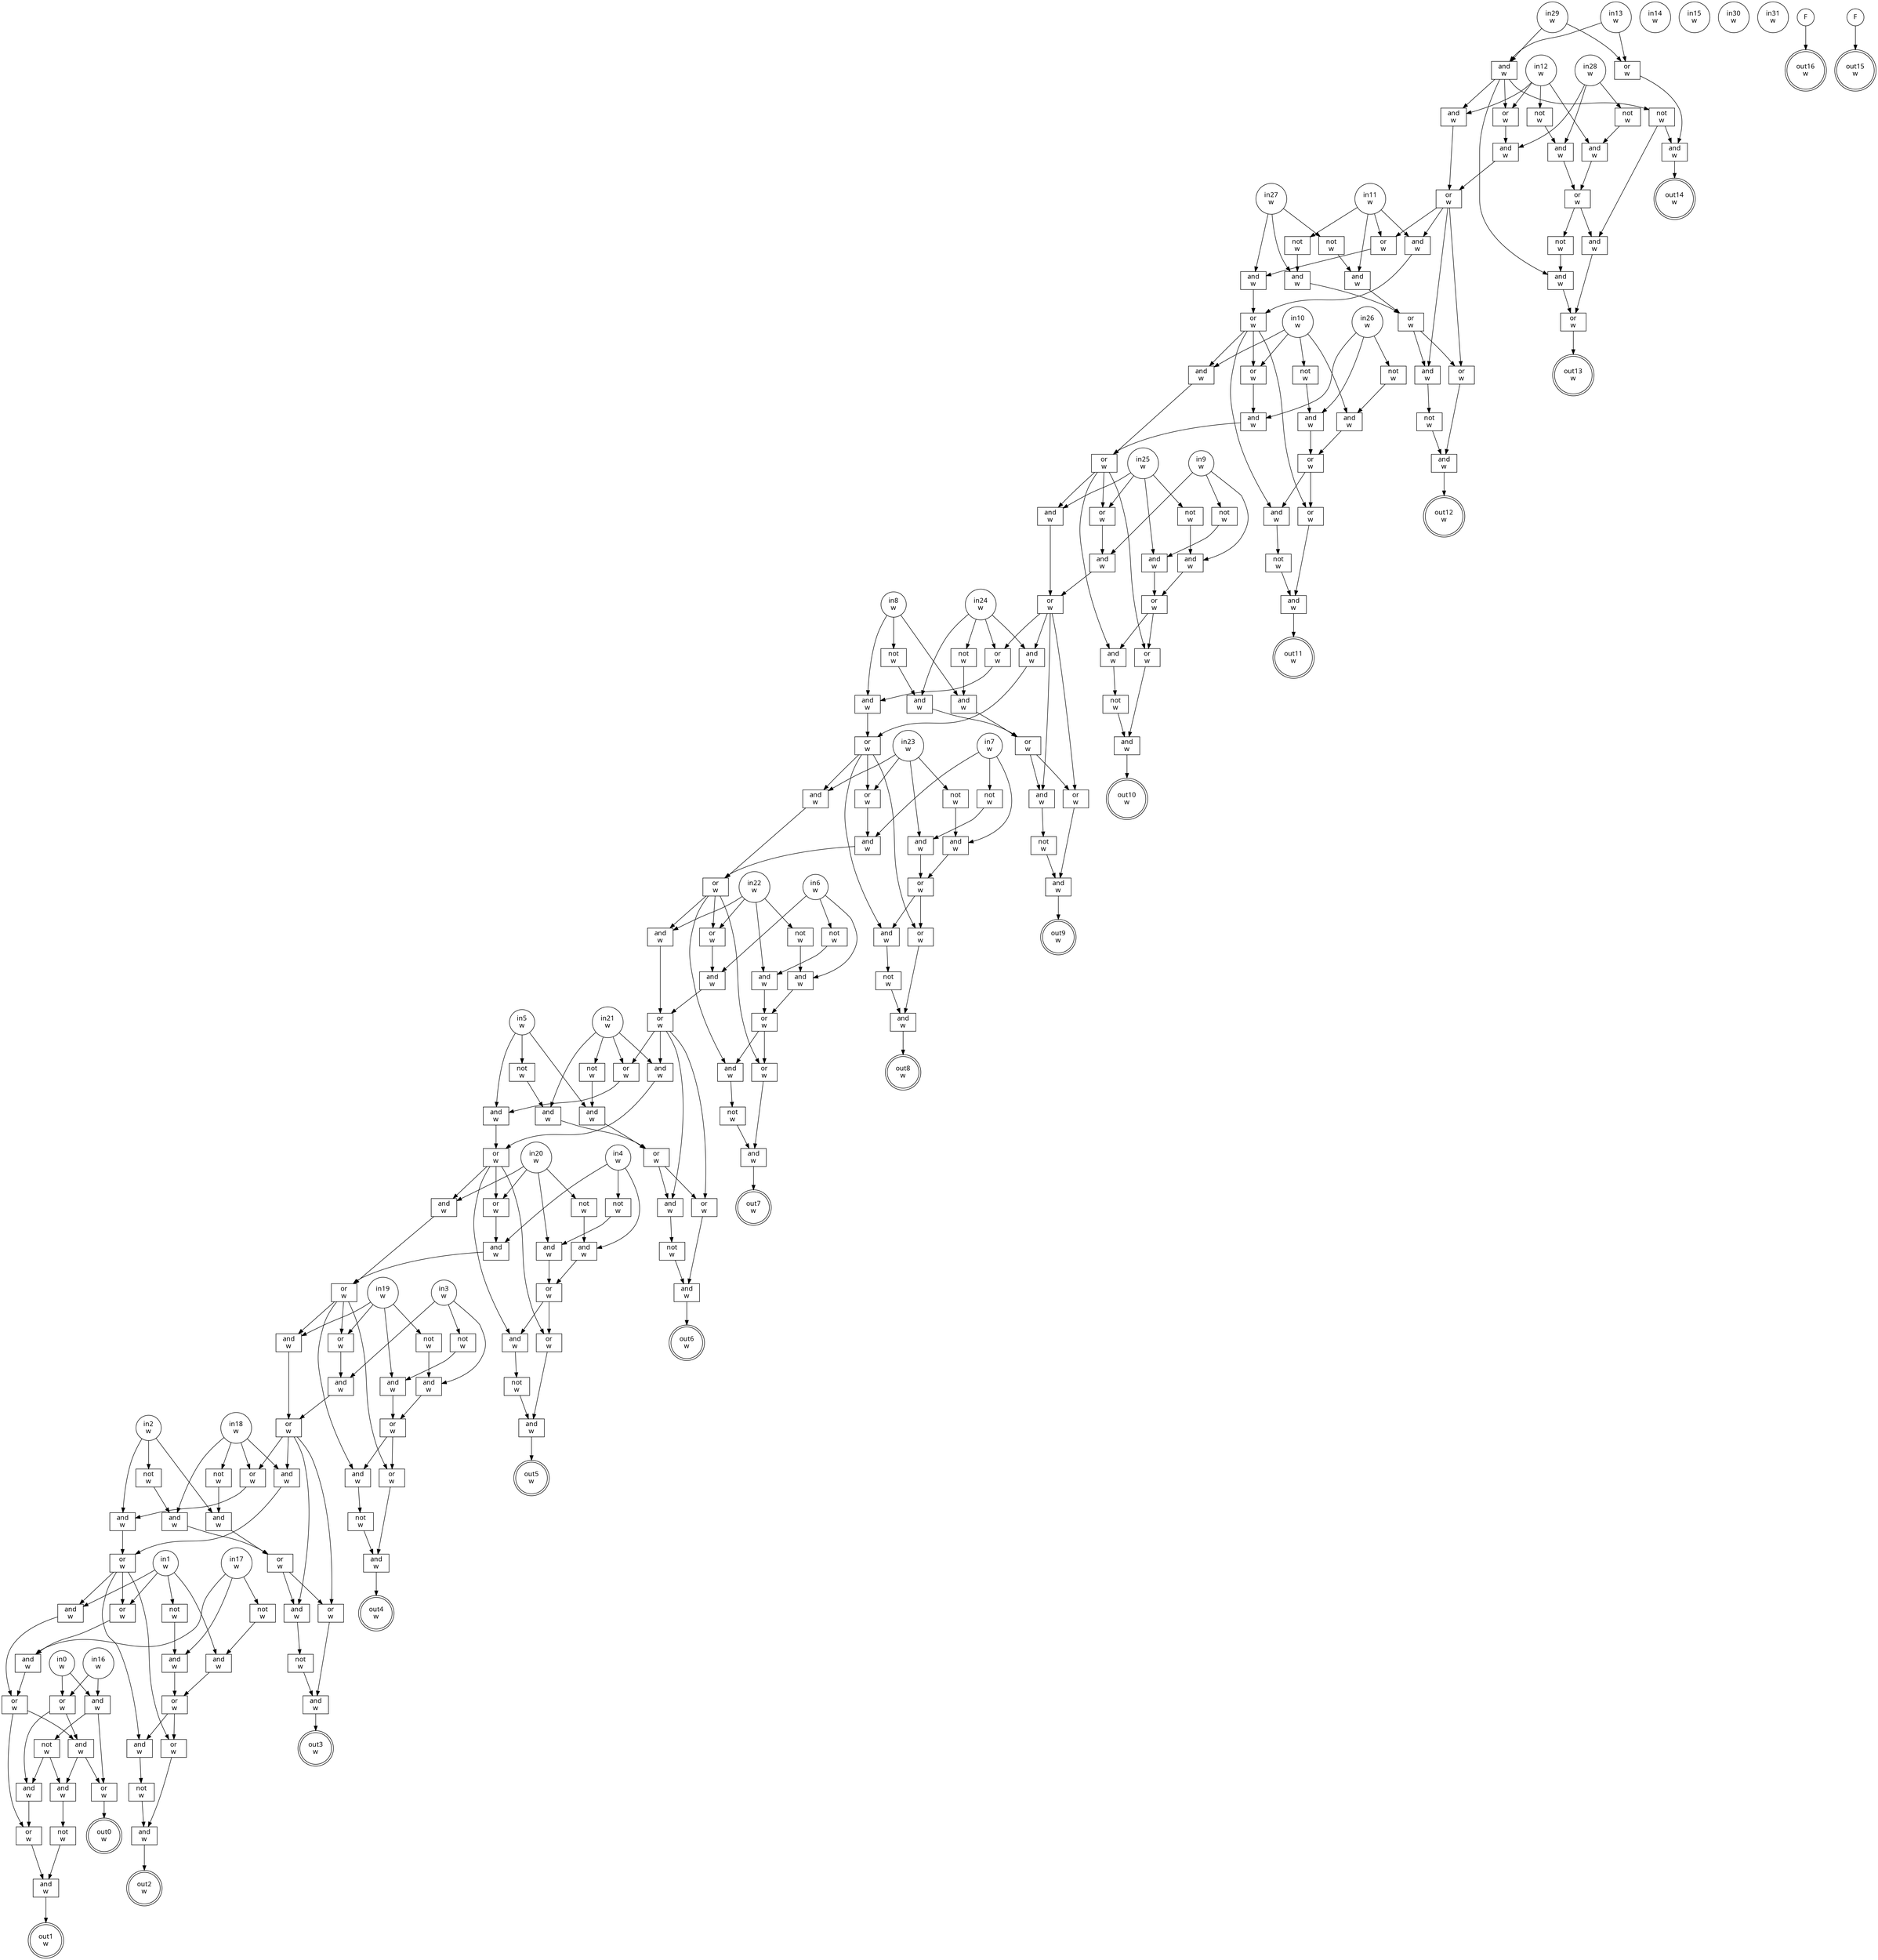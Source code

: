 digraph circuit{
	node [style = filled, fillcolor = white,shape=rect, fontname=geneva]
	g0 [label="in0\nw",shape=circle,fillcolor=white]
	g1 [label="in1\nw",shape=circle,fillcolor=white]
	g2 [label="in2\nw",shape=circle,fillcolor=white]
	g3 [label="in3\nw",shape=circle,fillcolor=white]
	g4 [label="in4\nw",shape=circle,fillcolor=white]
	g5 [label="in5\nw",shape=circle,fillcolor=white]
	g6 [label="in6\nw",shape=circle,fillcolor=white]
	g7 [label="in7\nw",shape=circle,fillcolor=white]
	g8 [label="in8\nw",shape=circle,fillcolor=white]
	g9 [label="in9\nw",shape=circle,fillcolor=white]
	g10 [label="in10\nw",shape=circle,fillcolor=white]
	g11 [label="in11\nw",shape=circle,fillcolor=white]
	g12 [label="in12\nw",shape=circle,fillcolor=white]
	g13 [label="in13\nw",shape=circle,fillcolor=white]
	g14 [label="in14\nw",shape=circle,fillcolor=white]
	g15 [label="in15\nw",shape=circle,fillcolor=white]
	g16 [label="in16\nw",shape=circle,fillcolor=white]
	g17 [label="in17\nw",shape=circle,fillcolor=white]
	g18 [label="in18\nw",shape=circle,fillcolor=white]
	g19 [label="in19\nw",shape=circle,fillcolor=white]
	g20 [label="in20\nw",shape=circle,fillcolor=white]
	g21 [label="in21\nw",shape=circle,fillcolor=white]
	g22 [label="in22\nw",shape=circle,fillcolor=white]
	g23 [label="in23\nw",shape=circle,fillcolor=white]
	g24 [label="in24\nw",shape=circle,fillcolor=white]
	g25 [label="in25\nw",shape=circle,fillcolor=white]
	g26 [label="in26\nw",shape=circle,fillcolor=white]
	g27 [label="in27\nw",shape=circle,fillcolor=white]
	g28 [label="in28\nw",shape=circle,fillcolor=white]
	g29 [label="in29\nw",shape=circle,fillcolor=white]
	g30 [label="in30\nw",shape=circle,fillcolor=white]
	g31 [label="in31\nw",shape=circle,fillcolor=white]
	g32 [label="F",shape=circle,fillcolor=white]
	g33 [label="F",shape=circle,fillcolor=white]
	g34 [label="not\nw",fillcolor=white]
	g35 [label="not\nw",fillcolor=white]
	g36 [label="not\nw",fillcolor=white]
	g37 [label="not\nw",fillcolor=white]
	g38 [label="not\nw",fillcolor=white]
	g39 [label="not\nw",fillcolor=white]
	g40 [label="not\nw",fillcolor=white]
	g41 [label="not\nw",fillcolor=white]
	g42 [label="not\nw",fillcolor=white]
	g43 [label="not\nw",fillcolor=white]
	g44 [label="not\nw",fillcolor=white]
	g45 [label="not\nw",fillcolor=white]
	g46 [label="or\nw",fillcolor=white]
	g47 [label="and\nw",fillcolor=white]
	g48 [label="not\nw",fillcolor=white]
	g49 [label="and\nw",fillcolor=white]
	g50 [label="and\nw",fillcolor=white]
	g51 [label="or\nw",fillcolor=white]
	g52 [label="and\nw",fillcolor=white]
	g53 [label="and\nw",fillcolor=white]
	g54 [label="or\nw",fillcolor=white]
	g55 [label="not\nw",fillcolor=white]
	g56 [label="and\nw",fillcolor=white]
	g57 [label="or\nw",fillcolor=white]
	g58 [label="and\nw",fillcolor=white]
	g59 [label="not\nw",fillcolor=white]
	g60 [label="and\nw",fillcolor=white]
	g61 [label="or\nw",fillcolor=white]
	g62 [label="and\nw",fillcolor=white]
	g63 [label="or\nw",fillcolor=white]
	g64 [label="and\nw",fillcolor=white]
	g65 [label="and\nw",fillcolor=white]
	g66 [label="or\nw",fillcolor=white]
	g67 [label="not\nw",fillcolor=white]
	g68 [label="and\nw",fillcolor=white]
	g69 [label="or\nw",fillcolor=white]
	g70 [label="and\nw",fillcolor=white]
	g71 [label="not\nw",fillcolor=white]
	g72 [label="or\nw",fillcolor=white]
	g73 [label="and\nw",fillcolor=white]
	g74 [label="and\nw",fillcolor=white]
	g75 [label="or\nw",fillcolor=white]
	g76 [label="and\nw",fillcolor=white]
	g77 [label="and\nw",fillcolor=white]
	g78 [label="or\nw",fillcolor=white]
	g79 [label="or\nw",fillcolor=white]
	g80 [label="and\nw",fillcolor=white]
	g81 [label="not\nw",fillcolor=white]
	g82 [label="and\nw",fillcolor=white]
	g83 [label="or\nw",fillcolor=white]
	g84 [label="and\nw",fillcolor=white]
	g85 [label="not\nw",fillcolor=white]
	g86 [label="or\nw",fillcolor=white]
	g87 [label="and\nw",fillcolor=white]
	g88 [label="and\nw",fillcolor=white]
	g89 [label="and\nw",fillcolor=white]
	g90 [label="or\nw",fillcolor=white]
	g91 [label="or\nw",fillcolor=white]
	g92 [label="and\nw",fillcolor=white]
	g93 [label="not\nw",fillcolor=white]
	g94 [label="and\nw",fillcolor=white]
	g95 [label="or\nw",fillcolor=white]
	g96 [label="and\nw",fillcolor=white]
	g97 [label="not\nw",fillcolor=white]
	g98 [label="or\nw",fillcolor=white]
	g99 [label="and\nw",fillcolor=white]
	g100 [label="and\nw",fillcolor=white]
	g101 [label="and\nw",fillcolor=white]
	g102 [label="or\nw",fillcolor=white]
	g103 [label="or\nw",fillcolor=white]
	g104 [label="and\nw",fillcolor=white]
	g105 [label="not\nw",fillcolor=white]
	g106 [label="and\nw",fillcolor=white]
	g107 [label="or\nw",fillcolor=white]
	g108 [label="and\nw",fillcolor=white]
	g109 [label="not\nw",fillcolor=white]
	g110 [label="or\nw",fillcolor=white]
	g111 [label="and\nw",fillcolor=white]
	g112 [label="and\nw",fillcolor=white]
	g113 [label="and\nw",fillcolor=white]
	g114 [label="or\nw",fillcolor=white]
	g115 [label="or\nw",fillcolor=white]
	g116 [label="and\nw",fillcolor=white]
	g117 [label="not\nw",fillcolor=white]
	g118 [label="and\nw",fillcolor=white]
	g119 [label="or\nw",fillcolor=white]
	g120 [label="and\nw",fillcolor=white]
	g121 [label="not\nw",fillcolor=white]
	g122 [label="or\nw",fillcolor=white]
	g123 [label="and\nw",fillcolor=white]
	g124 [label="and\nw",fillcolor=white]
	g125 [label="and\nw",fillcolor=white]
	g126 [label="or\nw",fillcolor=white]
	g127 [label="or\nw",fillcolor=white]
	g128 [label="and\nw",fillcolor=white]
	g129 [label="not\nw",fillcolor=white]
	g130 [label="and\nw",fillcolor=white]
	g131 [label="or\nw",fillcolor=white]
	g132 [label="and\nw",fillcolor=white]
	g133 [label="not\nw",fillcolor=white]
	g134 [label="or\nw",fillcolor=white]
	g135 [label="and\nw",fillcolor=white]
	g136 [label="and\nw",fillcolor=white]
	g137 [label="and\nw",fillcolor=white]
	g138 [label="or\nw",fillcolor=white]
	g139 [label="or\nw",fillcolor=white]
	g140 [label="and\nw",fillcolor=white]
	g141 [label="not\nw",fillcolor=white]
	g142 [label="and\nw",fillcolor=white]
	g143 [label="or\nw",fillcolor=white]
	g144 [label="and\nw",fillcolor=white]
	g145 [label="not\nw",fillcolor=white]
	g146 [label="or\nw",fillcolor=white]
	g147 [label="and\nw",fillcolor=white]
	g148 [label="and\nw",fillcolor=white]
	g149 [label="and\nw",fillcolor=white]
	g150 [label="or\nw",fillcolor=white]
	g151 [label="or\nw",fillcolor=white]
	g152 [label="and\nw",fillcolor=white]
	g153 [label="not\nw",fillcolor=white]
	g154 [label="and\nw",fillcolor=white]
	g155 [label="or\nw",fillcolor=white]
	g156 [label="and\nw",fillcolor=white]
	g157 [label="not\nw",fillcolor=white]
	g158 [label="or\nw",fillcolor=white]
	g159 [label="and\nw",fillcolor=white]
	g160 [label="and\nw",fillcolor=white]
	g161 [label="and\nw",fillcolor=white]
	g162 [label="or\nw",fillcolor=white]
	g163 [label="or\nw",fillcolor=white]
	g164 [label="and\nw",fillcolor=white]
	g165 [label="not\nw",fillcolor=white]
	g166 [label="and\nw",fillcolor=white]
	g167 [label="or\nw",fillcolor=white]
	g168 [label="and\nw",fillcolor=white]
	g169 [label="not\nw",fillcolor=white]
	g170 [label="or\nw",fillcolor=white]
	g171 [label="and\nw",fillcolor=white]
	g172 [label="and\nw",fillcolor=white]
	g173 [label="and\nw",fillcolor=white]
	g174 [label="or\nw",fillcolor=white]
	g175 [label="not\nw",fillcolor=white]
	g176 [label="and\nw",fillcolor=white]
	g177 [label="or\nw",fillcolor=white]
	g178 [label="and\nw",fillcolor=white]
	g179 [label="not\nw",fillcolor=white]
	g180 [label="or\nw",fillcolor=white]
	g181 [label="and\nw",fillcolor=white]
	g182 [label="and\nw",fillcolor=white]
	g183 [label="or\nw",fillcolor=white]
	g184 [label="and\nw",fillcolor=white]
	g185 [label="and\nw",fillcolor=white]
	g186 [label="or\nw",fillcolor=white]
	g187 [label="not\nw",fillcolor=white]
	g188 [label="and\nw",fillcolor=white]
	g189 [label="or\nw",fillcolor=white]
	g190 [label="and\nw",fillcolor=white]
	g191 [label="not\nw",fillcolor=white]
	g192 [label="or\nw",fillcolor=white]
	g193 [label="and\nw",fillcolor=white]
	g194 [label="and\nw",fillcolor=white]
	g195 [label="not\nw",fillcolor=white]
	g196 [label="or\nw",fillcolor=white]
	g197 [label="and\nw",fillcolor=white]
	g198 [label="or\nw",fillcolor=white]
	g199 [label="and\nw",fillcolor=white]
	g200 [label="and\nw",fillcolor=white]
	g201 [label="not\nw",fillcolor=white]
	g202 [label="and\nw",fillcolor=white]
	g203 [label="or\nw",fillcolor=white]
	g204 [label="out0\nw",shape=doublecircle,fillcolor=white]
	g205 [label="out1\nw",shape=doublecircle,fillcolor=white]
	g206 [label="out2\nw",shape=doublecircle,fillcolor=white]
	g207 [label="out3\nw",shape=doublecircle,fillcolor=white]
	g208 [label="out4\nw",shape=doublecircle,fillcolor=white]
	g209 [label="out5\nw",shape=doublecircle,fillcolor=white]
	g210 [label="out6\nw",shape=doublecircle,fillcolor=white]
	g211 [label="out7\nw",shape=doublecircle,fillcolor=white]
	g212 [label="out8\nw",shape=doublecircle,fillcolor=white]
	g213 [label="out9\nw",shape=doublecircle,fillcolor=white]
	g214 [label="out10\nw",shape=doublecircle,fillcolor=white]
	g215 [label="out11\nw",shape=doublecircle,fillcolor=white]
	g216 [label="out12\nw",shape=doublecircle,fillcolor=white]
	g217 [label="out13\nw",shape=doublecircle,fillcolor=white]
	g218 [label="out14\nw",shape=doublecircle,fillcolor=white]
	g219 [label="out15\nw",shape=doublecircle,fillcolor=white]
	g220 [label="out16\nw",shape=doublecircle,fillcolor=white]
	edge [fontname=Geneva,fontcolor=forestgreen]
	g0->g194
	g0->g196
	g1->g182
	g1->g183
	g1->g185
	g1->g187
	g2->g172
	g2->g173
	g2->g175
	g3->g160
	g3->g161
	g3->g165
	g4->g148
	g4->g149
	g4->g153
	g5->g136
	g5->g137
	g5->g141
	g6->g124
	g6->g125
	g6->g129
	g7->g112
	g7->g113
	g7->g117
	g8->g100
	g8->g101
	g8->g105
	g9->g88
	g9->g89
	g9->g93
	g10->g74
	g10->g75
	g10->g77
	g10->g81
	g11->g62
	g11->g63
	g11->g65
	g11->g67
	g12->g50
	g12->g51
	g12->g53
	g12->g55
	g13->g46
	g13->g47
	g16->g194
	g16->g196
	g17->g45
	g17->g184
	g17->g188
	g18->g44
	g18->g163
	g18->g164
	g18->g176
	g19->g43
	g19->g151
	g19->g152
	g19->g166
	g20->g42
	g20->g139
	g20->g140
	g20->g154
	g21->g41
	g21->g127
	g21->g128
	g21->g142
	g22->g40
	g22->g115
	g22->g116
	g22->g130
	g23->g39
	g23->g103
	g23->g104
	g23->g118
	g24->g38
	g24->g91
	g24->g92
	g24->g106
	g25->g37
	g25->g79
	g25->g80
	g25->g94
	g26->g36
	g26->g76
	g26->g82
	g27->g35
	g27->g64
	g27->g68
	g28->g34
	g28->g52
	g28->g56
	g29->g46
	g29->g47
	g32->g220
	g33->g219
	g34->g50
	g35->g62
	g36->g74
	g37->g88
	g38->g100
	g39->g112
	g40->g124
	g41->g136
	g42->g148
	g43->g160
	g44->g172
	g45->g182
	g46->g49
	g47->g48
	g47->g51
	g47->g53
	g47->g60
	g48->g49
	g48->g58
	g49->g218
	g50->g57
	g51->g52
	g52->g54
	g53->g54
	g54->g63
	g54->g65
	g54->g70
	g54->g72
	g55->g56
	g56->g57
	g57->g58
	g57->g59
	g58->g61
	g59->g60
	g60->g61
	g61->g217
	g62->g69
	g63->g64
	g64->g66
	g65->g66
	g66->g75
	g66->g77
	g66->g84
	g66->g86
	g67->g68
	g68->g69
	g69->g70
	g69->g72
	g70->g71
	g71->g73
	g72->g73
	g73->g216
	g74->g83
	g75->g76
	g76->g78
	g77->g78
	g78->g79
	g78->g80
	g78->g96
	g78->g98
	g79->g89
	g80->g90
	g81->g82
	g82->g83
	g83->g84
	g83->g86
	g84->g85
	g85->g87
	g86->g87
	g87->g215
	g88->g95
	g89->g90
	g90->g91
	g90->g92
	g90->g108
	g90->g110
	g91->g101
	g92->g102
	g93->g94
	g94->g95
	g95->g96
	g95->g98
	g96->g97
	g97->g99
	g98->g99
	g99->g214
	g100->g107
	g101->g102
	g102->g103
	g102->g104
	g102->g120
	g102->g122
	g103->g113
	g104->g114
	g105->g106
	g106->g107
	g107->g108
	g107->g110
	g108->g109
	g109->g111
	g110->g111
	g111->g213
	g112->g119
	g113->g114
	g114->g115
	g114->g116
	g114->g132
	g114->g134
	g115->g125
	g116->g126
	g117->g118
	g118->g119
	g119->g120
	g119->g122
	g120->g121
	g121->g123
	g122->g123
	g123->g212
	g124->g131
	g125->g126
	g126->g127
	g126->g128
	g126->g144
	g126->g146
	g127->g137
	g128->g138
	g129->g130
	g130->g131
	g131->g132
	g131->g134
	g132->g133
	g133->g135
	g134->g135
	g135->g211
	g136->g143
	g137->g138
	g138->g139
	g138->g140
	g138->g156
	g138->g158
	g139->g149
	g140->g150
	g141->g142
	g142->g143
	g143->g144
	g143->g146
	g144->g145
	g145->g147
	g146->g147
	g147->g210
	g148->g155
	g149->g150
	g150->g151
	g150->g152
	g150->g168
	g150->g170
	g151->g161
	g152->g162
	g153->g154
	g154->g155
	g155->g156
	g155->g158
	g156->g157
	g157->g159
	g158->g159
	g159->g209
	g160->g167
	g161->g162
	g162->g163
	g162->g164
	g162->g178
	g162->g180
	g163->g173
	g164->g174
	g165->g166
	g166->g167
	g167->g168
	g167->g170
	g168->g169
	g169->g171
	g170->g171
	g171->g208
	g172->g177
	g173->g174
	g174->g183
	g174->g185
	g174->g190
	g174->g192
	g175->g176
	g176->g177
	g177->g178
	g177->g180
	g178->g179
	g179->g181
	g180->g181
	g181->g207
	g182->g189
	g183->g184
	g184->g186
	g185->g186
	g186->g198
	g186->g199
	g187->g188
	g188->g189
	g189->g190
	g189->g192
	g190->g191
	g191->g193
	g192->g193
	g193->g206
	g194->g195
	g194->g203
	g195->g197
	g195->g200
	g196->g197
	g196->g199
	g197->g198
	g198->g202
	g199->g200
	g199->g203
	g200->g201
	g201->g202
	g202->g205
	g203->g204
}